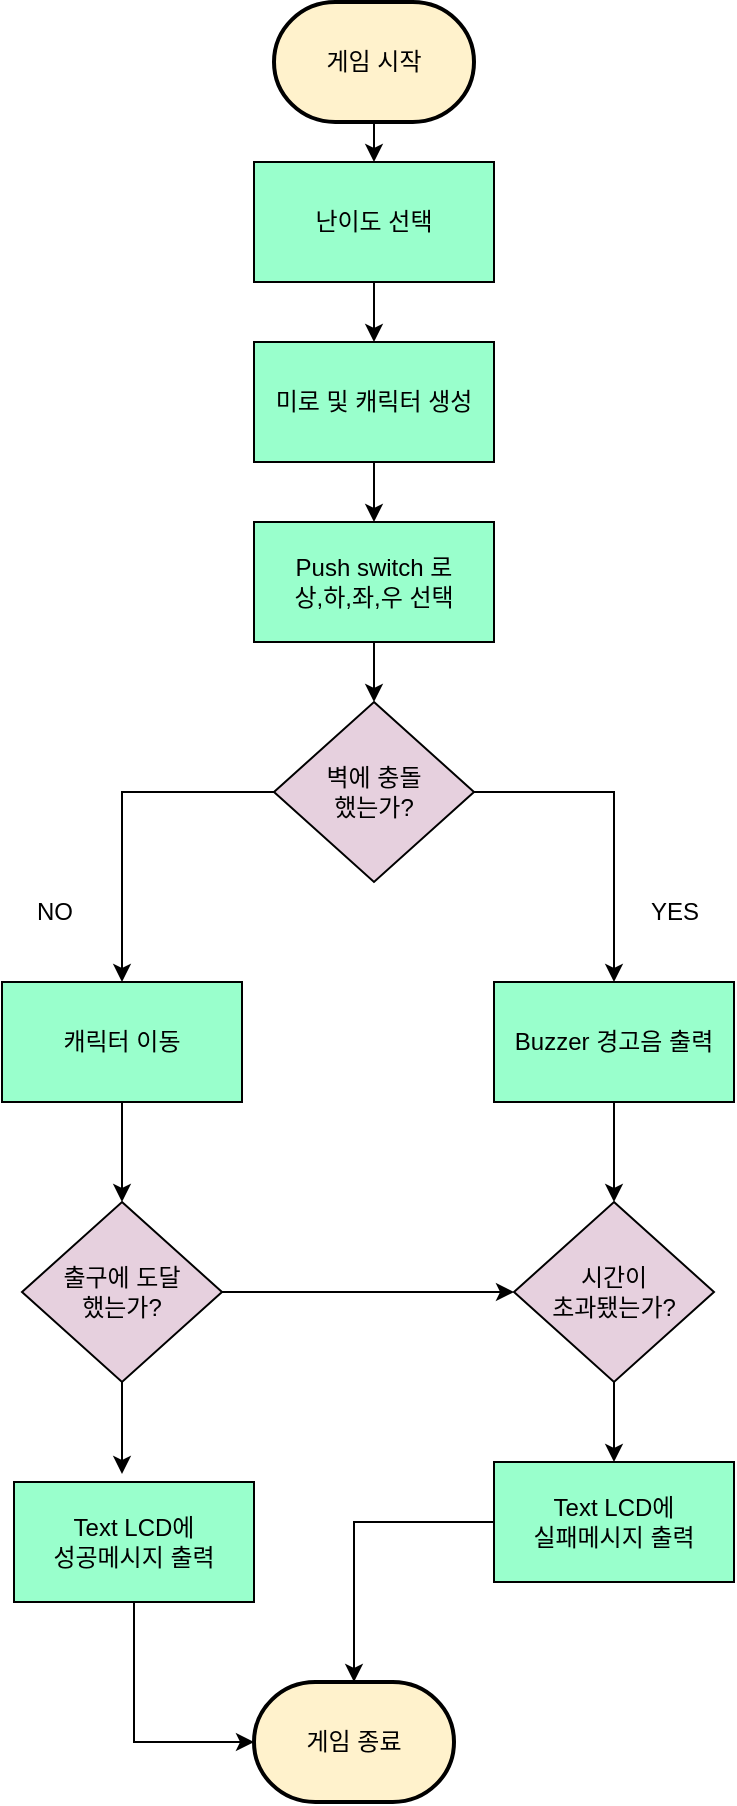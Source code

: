 <mxfile version="27.1.1">
  <diagram name="페이지-1" id="XxxpSQrDGY3Lz6ars4wC">
    <mxGraphModel dx="704" dy="2048" grid="1" gridSize="10" guides="1" tooltips="1" connect="1" arrows="1" fold="1" page="1" pageScale="1" pageWidth="827" pageHeight="1169" math="0" shadow="0">
      <root>
        <mxCell id="0" />
        <mxCell id="1" parent="0" />
        <mxCell id="jROF-p8uHgDL0KWoTOzt-7" style="edgeStyle=orthogonalEdgeStyle;rounded=0;orthogonalLoop=1;jettySize=auto;html=1;exitX=0.5;exitY=1;exitDx=0;exitDy=0;exitPerimeter=0;entryX=0.5;entryY=0;entryDx=0;entryDy=0;" edge="1" parent="1" source="8a5C9kc6SofKmOnc5kcL-7" target="8a5C9kc6SofKmOnc5kcL-15">
          <mxGeometry relative="1" as="geometry" />
        </mxCell>
        <mxCell id="8a5C9kc6SofKmOnc5kcL-7" value="게임 시작" style="strokeWidth=2;html=1;shape=mxgraph.flowchart.terminator;whiteSpace=wrap;fillColor=#FFF2CC;" parent="1" vertex="1">
          <mxGeometry x="450" width="100" height="60" as="geometry" />
        </mxCell>
        <mxCell id="8a5C9kc6SofKmOnc5kcL-8" value="게임 종료" style="strokeWidth=2;html=1;shape=mxgraph.flowchart.terminator;whiteSpace=wrap;fillColor=#FFF2CC;" parent="1" vertex="1">
          <mxGeometry x="440" y="840" width="100" height="60" as="geometry" />
        </mxCell>
        <mxCell id="jROF-p8uHgDL0KWoTOzt-9" style="edgeStyle=orthogonalEdgeStyle;rounded=0;orthogonalLoop=1;jettySize=auto;html=1;entryX=0.5;entryY=0;entryDx=0;entryDy=0;" edge="1" parent="1" source="8a5C9kc6SofKmOnc5kcL-10" target="8a5C9kc6SofKmOnc5kcL-14">
          <mxGeometry relative="1" as="geometry" />
        </mxCell>
        <mxCell id="8a5C9kc6SofKmOnc5kcL-10" value="미로 및 캐릭터 생성" style="rounded=0;whiteSpace=wrap;html=1;fillColor=#99FFCC;" parent="1" vertex="1">
          <mxGeometry x="440" y="170" width="120" height="60" as="geometry" />
        </mxCell>
        <mxCell id="jROF-p8uHgDL0KWoTOzt-10" style="edgeStyle=orthogonalEdgeStyle;rounded=0;orthogonalLoop=1;jettySize=auto;html=1;entryX=0.5;entryY=0;entryDx=0;entryDy=0;" edge="1" parent="1" source="8a5C9kc6SofKmOnc5kcL-14" target="8a5C9kc6SofKmOnc5kcL-16">
          <mxGeometry relative="1" as="geometry" />
        </mxCell>
        <mxCell id="8a5C9kc6SofKmOnc5kcL-14" value="Push switch 로&lt;br&gt;상,하,좌,우 선택" style="rounded=0;whiteSpace=wrap;html=1;fillColor=#99FFCC;" parent="1" vertex="1">
          <mxGeometry x="440" y="260" width="120" height="60" as="geometry" />
        </mxCell>
        <mxCell id="jROF-p8uHgDL0KWoTOzt-8" style="edgeStyle=orthogonalEdgeStyle;rounded=0;orthogonalLoop=1;jettySize=auto;html=1;entryX=0.5;entryY=0;entryDx=0;entryDy=0;" edge="1" parent="1" source="8a5C9kc6SofKmOnc5kcL-15" target="8a5C9kc6SofKmOnc5kcL-10">
          <mxGeometry relative="1" as="geometry" />
        </mxCell>
        <mxCell id="8a5C9kc6SofKmOnc5kcL-15" value="난이도 선택" style="rounded=0;whiteSpace=wrap;html=1;fillColor=#99FFCC;" parent="1" vertex="1">
          <mxGeometry x="440" y="80" width="120" height="60" as="geometry" />
        </mxCell>
        <mxCell id="jROF-p8uHgDL0KWoTOzt-11" style="edgeStyle=orthogonalEdgeStyle;rounded=0;orthogonalLoop=1;jettySize=auto;html=1;entryX=0.5;entryY=0;entryDx=0;entryDy=0;" edge="1" parent="1" source="8a5C9kc6SofKmOnc5kcL-16" target="jROF-p8uHgDL0KWoTOzt-4">
          <mxGeometry relative="1" as="geometry">
            <mxPoint x="370" y="440" as="targetPoint" />
          </mxGeometry>
        </mxCell>
        <mxCell id="jROF-p8uHgDL0KWoTOzt-17" style="edgeStyle=orthogonalEdgeStyle;rounded=0;orthogonalLoop=1;jettySize=auto;html=1;" edge="1" parent="1" source="8a5C9kc6SofKmOnc5kcL-16" target="jROF-p8uHgDL0KWoTOzt-3">
          <mxGeometry relative="1" as="geometry" />
        </mxCell>
        <mxCell id="8a5C9kc6SofKmOnc5kcL-16" value="벽에 충돌 &lt;br&gt;했는가?" style="rhombus;whiteSpace=wrap;html=1;fillColor=#E6D0DE;" parent="1" vertex="1">
          <mxGeometry x="450" y="350" width="100" height="90" as="geometry" />
        </mxCell>
        <mxCell id="jROF-p8uHgDL0KWoTOzt-21" style="edgeStyle=orthogonalEdgeStyle;rounded=0;orthogonalLoop=1;jettySize=auto;html=1;entryX=0;entryY=0.5;entryDx=0;entryDy=0;" edge="1" parent="1" source="jROF-p8uHgDL0KWoTOzt-1" target="jROF-p8uHgDL0KWoTOzt-2">
          <mxGeometry relative="1" as="geometry" />
        </mxCell>
        <mxCell id="jROF-p8uHgDL0KWoTOzt-1" value="출구에 도달 &lt;br&gt;했는가?" style="rhombus;whiteSpace=wrap;html=1;fillColor=#E6D0DE;" vertex="1" parent="1">
          <mxGeometry x="324" y="600" width="100" height="90" as="geometry" />
        </mxCell>
        <mxCell id="jROF-p8uHgDL0KWoTOzt-23" style="edgeStyle=orthogonalEdgeStyle;rounded=0;orthogonalLoop=1;jettySize=auto;html=1;entryX=0.5;entryY=0;entryDx=0;entryDy=0;" edge="1" parent="1" source="jROF-p8uHgDL0KWoTOzt-2" target="jROF-p8uHgDL0KWoTOzt-5">
          <mxGeometry relative="1" as="geometry" />
        </mxCell>
        <mxCell id="jROF-p8uHgDL0KWoTOzt-2" value="시간이 &lt;br&gt;초과됐는가?" style="rhombus;whiteSpace=wrap;html=1;fillColor=#E6D0DE;" vertex="1" parent="1">
          <mxGeometry x="570" y="600" width="100" height="90" as="geometry" />
        </mxCell>
        <mxCell id="jROF-p8uHgDL0KWoTOzt-19" style="edgeStyle=orthogonalEdgeStyle;rounded=0;orthogonalLoop=1;jettySize=auto;html=1;entryX=0.5;entryY=0;entryDx=0;entryDy=0;" edge="1" parent="1" source="jROF-p8uHgDL0KWoTOzt-3" target="jROF-p8uHgDL0KWoTOzt-2">
          <mxGeometry relative="1" as="geometry" />
        </mxCell>
        <mxCell id="jROF-p8uHgDL0KWoTOzt-3" value="Buzzer 경고음 출력" style="rounded=0;whiteSpace=wrap;html=1;fillColor=#99FFCC;" vertex="1" parent="1">
          <mxGeometry x="560" y="490" width="120" height="60" as="geometry" />
        </mxCell>
        <mxCell id="jROF-p8uHgDL0KWoTOzt-20" style="edgeStyle=orthogonalEdgeStyle;rounded=0;orthogonalLoop=1;jettySize=auto;html=1;entryX=0.5;entryY=0;entryDx=0;entryDy=0;" edge="1" parent="1" source="jROF-p8uHgDL0KWoTOzt-4" target="jROF-p8uHgDL0KWoTOzt-1">
          <mxGeometry relative="1" as="geometry" />
        </mxCell>
        <mxCell id="jROF-p8uHgDL0KWoTOzt-4" value="캐릭터 이동" style="rounded=0;whiteSpace=wrap;html=1;fillColor=#99FFCC;" vertex="1" parent="1">
          <mxGeometry x="314" y="490" width="120" height="60" as="geometry" />
        </mxCell>
        <mxCell id="jROF-p8uHgDL0KWoTOzt-5" value="Text LCD에&lt;br&gt;실패메시지 출력" style="rounded=0;whiteSpace=wrap;html=1;fillColor=#99FFCC;" vertex="1" parent="1">
          <mxGeometry x="560" y="730" width="120" height="60" as="geometry" />
        </mxCell>
        <mxCell id="jROF-p8uHgDL0KWoTOzt-6" value="Text LCD에 &lt;br&gt;성공메시지 출력" style="rounded=0;whiteSpace=wrap;html=1;fillColor=#99FFCC;" vertex="1" parent="1">
          <mxGeometry x="320" y="740" width="120" height="60" as="geometry" />
        </mxCell>
        <mxCell id="jROF-p8uHgDL0KWoTOzt-16" value="NO" style="text;html=1;align=center;verticalAlign=middle;resizable=0;points=[];autosize=1;strokeColor=none;fillColor=none;" vertex="1" parent="1">
          <mxGeometry x="320" y="440" width="40" height="30" as="geometry" />
        </mxCell>
        <mxCell id="jROF-p8uHgDL0KWoTOzt-18" value="YES" style="text;html=1;align=center;verticalAlign=middle;resizable=0;points=[];autosize=1;strokeColor=none;fillColor=none;" vertex="1" parent="1">
          <mxGeometry x="625" y="440" width="50" height="30" as="geometry" />
        </mxCell>
        <mxCell id="jROF-p8uHgDL0KWoTOzt-22" style="edgeStyle=orthogonalEdgeStyle;rounded=0;orthogonalLoop=1;jettySize=auto;html=1;entryX=0.45;entryY=-0.067;entryDx=0;entryDy=0;entryPerimeter=0;" edge="1" parent="1" source="jROF-p8uHgDL0KWoTOzt-1" target="jROF-p8uHgDL0KWoTOzt-6">
          <mxGeometry relative="1" as="geometry" />
        </mxCell>
        <mxCell id="jROF-p8uHgDL0KWoTOzt-24" style="edgeStyle=orthogonalEdgeStyle;rounded=0;orthogonalLoop=1;jettySize=auto;html=1;entryX=0.5;entryY=0;entryDx=0;entryDy=0;entryPerimeter=0;" edge="1" parent="1" source="jROF-p8uHgDL0KWoTOzt-5" target="8a5C9kc6SofKmOnc5kcL-8">
          <mxGeometry relative="1" as="geometry" />
        </mxCell>
        <mxCell id="jROF-p8uHgDL0KWoTOzt-26" style="edgeStyle=orthogonalEdgeStyle;rounded=0;orthogonalLoop=1;jettySize=auto;html=1;entryX=0;entryY=0.5;entryDx=0;entryDy=0;entryPerimeter=0;" edge="1" parent="1" source="jROF-p8uHgDL0KWoTOzt-6" target="8a5C9kc6SofKmOnc5kcL-8">
          <mxGeometry relative="1" as="geometry" />
        </mxCell>
      </root>
    </mxGraphModel>
  </diagram>
</mxfile>

